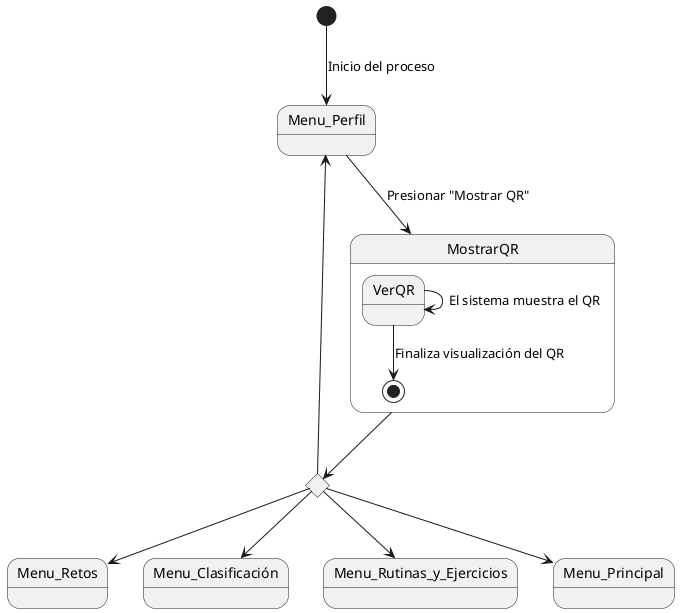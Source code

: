@startuml
top to bottom direction

[*] --> Menu_Perfil : Inicio del proceso
state rombo <<choice>>
rombo -u-> Menu_Perfil
rombo --> Menu_Retos
rombo --> Menu_Clasificación
rombo --> Menu_Rutinas_y_Ejercicios
rombo --> Menu_Principal

Menu_Perfil --> MostrarQR : Presionar "Mostrar QR"
MostrarQR --> rombo

state MostrarQR {
  VerQR --> VerQR : El sistema muestra el QR
  VerQR --> [*] : Finaliza visualización del QR
}
@enduml
